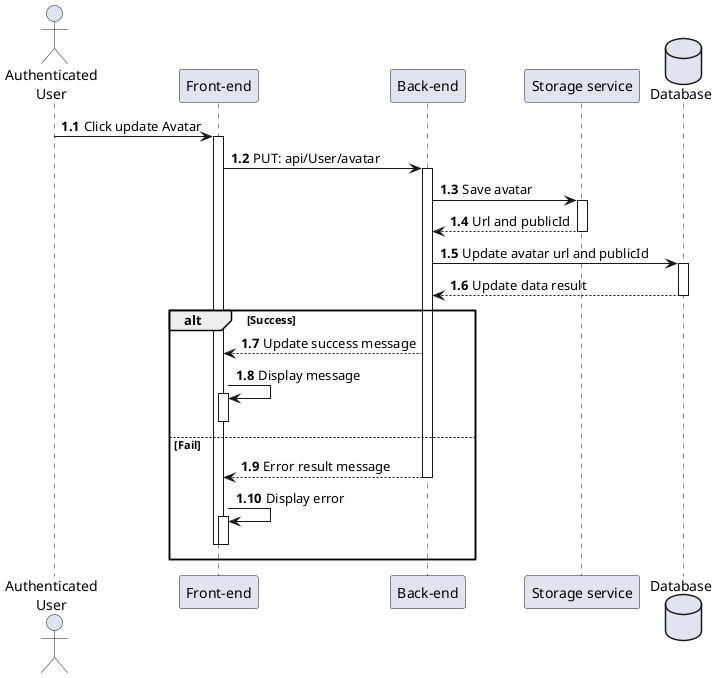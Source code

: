 @startuml UpdateAvatar
actor "Authenticated\nUser" as user
participant "Front-end" as client
participant "Back-end" as server 
participant "Storage service" as imgCloud
database "Database" as db

autonumber 1.1 "<b>0:"

user -> client++ : Click update Avatar
client -> server++ : PUT: api/User/avatar
server -> imgCloud++ : Save avatar
imgCloud --> server : Url and publicId
deactivate
server -> db++ : Update avatar url and publicId
db --> server : Update data result
deactivate

alt Success
    
    server --> client : Update success message
    client -> client++ : Display message
    deactivate
else Fail
    server --> client : Error result message
    deactivate
    client -> client++ : Display error
    deactivate
    deactivate
end
@enduml